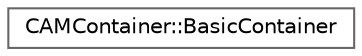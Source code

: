 digraph "类继承关系图"
{
 // INTERACTIVE_SVG=YES
 // LATEX_PDF_SIZE
  bgcolor="transparent";
  edge [fontname=Helvetica,fontsize=10,labelfontname=Helvetica,labelfontsize=10];
  node [fontname=Helvetica,fontsize=10,shape=box,height=0.2,width=0.4];
  rankdir="LR";
  Node0 [id="Node000000",label="CAMContainer::BasicContainer",height=0.2,width=0.4,color="grey40", fillcolor="white", style="filled",URL="$d2/de8/structCAMContainer_1_1BasicContainer.html",tooltip=" "];
}
